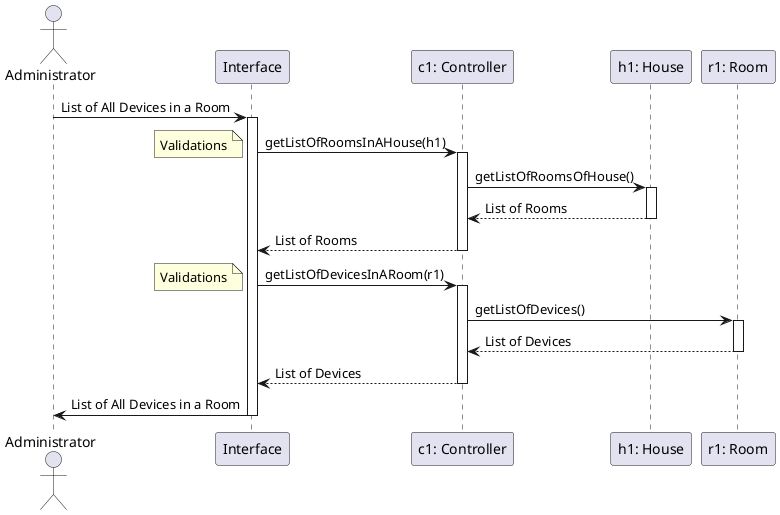 @startuml
actor Administrator

participant "Interface" as A
participant "c1: Controller" as B
participant "h1: House" as C
participant "r1: Room" as D




Administrator -> A: List of All Devices in a Room

activate A

A -> B: getListOfRoomsInAHouse(h1)

activate B


note left: Validations

B -> C: getListOfRoomsOfHouse()

activate C

C --> B: List of Rooms

deactivate C

B --> A: List of Rooms

deactivate B

A -> B: getListOfDevicesInARoom(r1)

activate B

note left: Validations

B -> D: getListOfDevices()

activate D

D --> B: List of Devices

deactivate D

B --> A: List of Devices

deactivate B


A -> Administrator: List of All Devices in a Room

deactivate A

@enduml